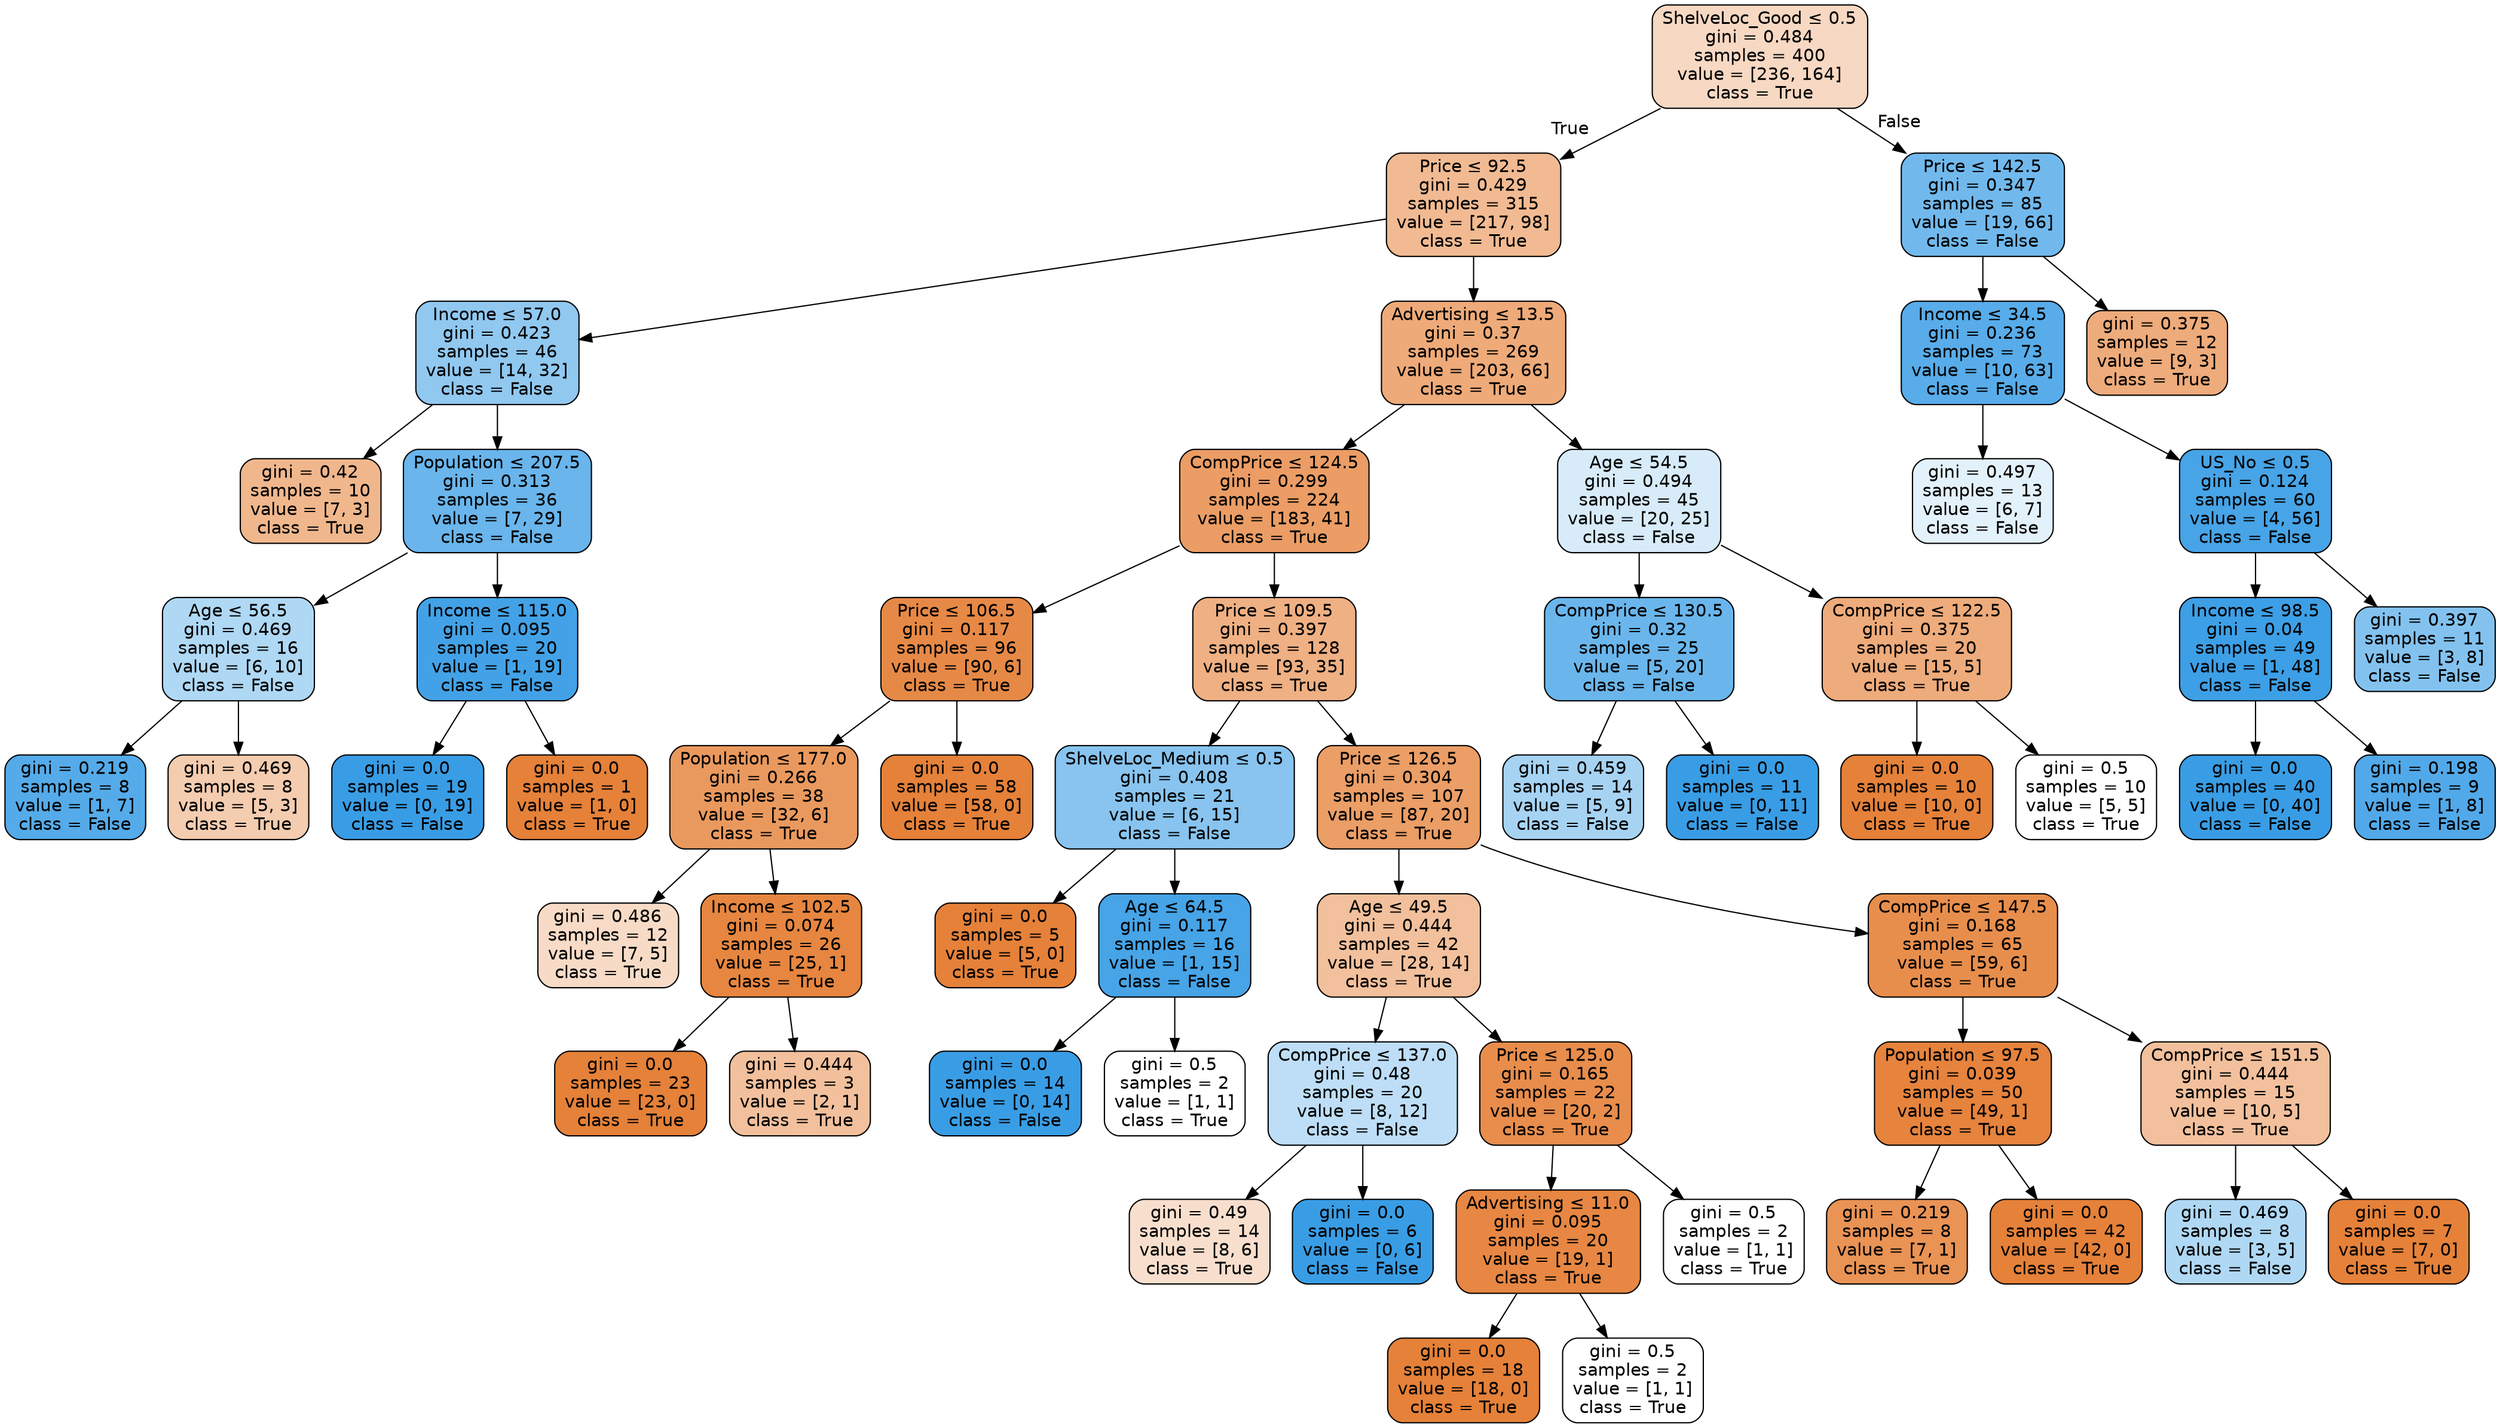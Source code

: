 digraph Tree {
node [shape=box, style="filled, rounded", color="black", fontname=helvetica] ;
edge [fontname=helvetica] ;
0 [label=<ShelveLoc_Good &le; 0.5<br/>gini = 0.484<br/>samples = 400<br/>value = [236, 164]<br/>class = True>, fillcolor="#e581394e"] ;
1 [label=<Price &le; 92.5<br/>gini = 0.429<br/>samples = 315<br/>value = [217, 98]<br/>class = True>, fillcolor="#e581398c"] ;
0 -> 1 [labeldistance=2.5, labelangle=45, headlabel="True"] ;
2 [label=<Income &le; 57.0<br/>gini = 0.423<br/>samples = 46<br/>value = [14, 32]<br/>class = False>, fillcolor="#399de58f"] ;
1 -> 2 ;
3 [label=<gini = 0.42<br/>samples = 10<br/>value = [7, 3]<br/>class = True>, fillcolor="#e5813992"] ;
2 -> 3 ;
4 [label=<Population &le; 207.5<br/>gini = 0.313<br/>samples = 36<br/>value = [7, 29]<br/>class = False>, fillcolor="#399de5c1"] ;
2 -> 4 ;
5 [label=<Age &le; 56.5<br/>gini = 0.469<br/>samples = 16<br/>value = [6, 10]<br/>class = False>, fillcolor="#399de566"] ;
4 -> 5 ;
6 [label=<gini = 0.219<br/>samples = 8<br/>value = [1, 7]<br/>class = False>, fillcolor="#399de5db"] ;
5 -> 6 ;
7 [label=<gini = 0.469<br/>samples = 8<br/>value = [5, 3]<br/>class = True>, fillcolor="#e5813966"] ;
5 -> 7 ;
8 [label=<Income &le; 115.0<br/>gini = 0.095<br/>samples = 20<br/>value = [1, 19]<br/>class = False>, fillcolor="#399de5f2"] ;
4 -> 8 ;
9 [label=<gini = 0.0<br/>samples = 19<br/>value = [0, 19]<br/>class = False>, fillcolor="#399de5ff"] ;
8 -> 9 ;
10 [label=<gini = 0.0<br/>samples = 1<br/>value = [1, 0]<br/>class = True>, fillcolor="#e58139ff"] ;
8 -> 10 ;
11 [label=<Advertising &le; 13.5<br/>gini = 0.37<br/>samples = 269<br/>value = [203, 66]<br/>class = True>, fillcolor="#e58139ac"] ;
1 -> 11 ;
12 [label=<CompPrice &le; 124.5<br/>gini = 0.299<br/>samples = 224<br/>value = [183, 41]<br/>class = True>, fillcolor="#e58139c6"] ;
11 -> 12 ;
13 [label=<Price &le; 106.5<br/>gini = 0.117<br/>samples = 96<br/>value = [90, 6]<br/>class = True>, fillcolor="#e58139ee"] ;
12 -> 13 ;
14 [label=<Population &le; 177.0<br/>gini = 0.266<br/>samples = 38<br/>value = [32, 6]<br/>class = True>, fillcolor="#e58139cf"] ;
13 -> 14 ;
15 [label=<gini = 0.486<br/>samples = 12<br/>value = [7, 5]<br/>class = True>, fillcolor="#e5813949"] ;
14 -> 15 ;
16 [label=<Income &le; 102.5<br/>gini = 0.074<br/>samples = 26<br/>value = [25, 1]<br/>class = True>, fillcolor="#e58139f5"] ;
14 -> 16 ;
17 [label=<gini = 0.0<br/>samples = 23<br/>value = [23, 0]<br/>class = True>, fillcolor="#e58139ff"] ;
16 -> 17 ;
18 [label=<gini = 0.444<br/>samples = 3<br/>value = [2, 1]<br/>class = True>, fillcolor="#e581397f"] ;
16 -> 18 ;
19 [label=<gini = 0.0<br/>samples = 58<br/>value = [58, 0]<br/>class = True>, fillcolor="#e58139ff"] ;
13 -> 19 ;
20 [label=<Price &le; 109.5<br/>gini = 0.397<br/>samples = 128<br/>value = [93, 35]<br/>class = True>, fillcolor="#e581399f"] ;
12 -> 20 ;
21 [label=<ShelveLoc_Medium &le; 0.5<br/>gini = 0.408<br/>samples = 21<br/>value = [6, 15]<br/>class = False>, fillcolor="#399de599"] ;
20 -> 21 ;
22 [label=<gini = 0.0<br/>samples = 5<br/>value = [5, 0]<br/>class = True>, fillcolor="#e58139ff"] ;
21 -> 22 ;
23 [label=<Age &le; 64.5<br/>gini = 0.117<br/>samples = 16<br/>value = [1, 15]<br/>class = False>, fillcolor="#399de5ee"] ;
21 -> 23 ;
24 [label=<gini = 0.0<br/>samples = 14<br/>value = [0, 14]<br/>class = False>, fillcolor="#399de5ff"] ;
23 -> 24 ;
25 [label=<gini = 0.5<br/>samples = 2<br/>value = [1, 1]<br/>class = True>, fillcolor="#e5813900"] ;
23 -> 25 ;
26 [label=<Price &le; 126.5<br/>gini = 0.304<br/>samples = 107<br/>value = [87, 20]<br/>class = True>, fillcolor="#e58139c4"] ;
20 -> 26 ;
27 [label=<Age &le; 49.5<br/>gini = 0.444<br/>samples = 42<br/>value = [28, 14]<br/>class = True>, fillcolor="#e581397f"] ;
26 -> 27 ;
28 [label=<CompPrice &le; 137.0<br/>gini = 0.48<br/>samples = 20<br/>value = [8, 12]<br/>class = False>, fillcolor="#399de555"] ;
27 -> 28 ;
29 [label=<gini = 0.49<br/>samples = 14<br/>value = [8, 6]<br/>class = True>, fillcolor="#e5813940"] ;
28 -> 29 ;
30 [label=<gini = 0.0<br/>samples = 6<br/>value = [0, 6]<br/>class = False>, fillcolor="#399de5ff"] ;
28 -> 30 ;
31 [label=<Price &le; 125.0<br/>gini = 0.165<br/>samples = 22<br/>value = [20, 2]<br/>class = True>, fillcolor="#e58139e6"] ;
27 -> 31 ;
32 [label=<Advertising &le; 11.0<br/>gini = 0.095<br/>samples = 20<br/>value = [19, 1]<br/>class = True>, fillcolor="#e58139f2"] ;
31 -> 32 ;
33 [label=<gini = 0.0<br/>samples = 18<br/>value = [18, 0]<br/>class = True>, fillcolor="#e58139ff"] ;
32 -> 33 ;
34 [label=<gini = 0.5<br/>samples = 2<br/>value = [1, 1]<br/>class = True>, fillcolor="#e5813900"] ;
32 -> 34 ;
35 [label=<gini = 0.5<br/>samples = 2<br/>value = [1, 1]<br/>class = True>, fillcolor="#e5813900"] ;
31 -> 35 ;
36 [label=<CompPrice &le; 147.5<br/>gini = 0.168<br/>samples = 65<br/>value = [59, 6]<br/>class = True>, fillcolor="#e58139e5"] ;
26 -> 36 ;
37 [label=<Population &le; 97.5<br/>gini = 0.039<br/>samples = 50<br/>value = [49, 1]<br/>class = True>, fillcolor="#e58139fa"] ;
36 -> 37 ;
38 [label=<gini = 0.219<br/>samples = 8<br/>value = [7, 1]<br/>class = True>, fillcolor="#e58139db"] ;
37 -> 38 ;
39 [label=<gini = 0.0<br/>samples = 42<br/>value = [42, 0]<br/>class = True>, fillcolor="#e58139ff"] ;
37 -> 39 ;
40 [label=<CompPrice &le; 151.5<br/>gini = 0.444<br/>samples = 15<br/>value = [10, 5]<br/>class = True>, fillcolor="#e581397f"] ;
36 -> 40 ;
41 [label=<gini = 0.469<br/>samples = 8<br/>value = [3, 5]<br/>class = False>, fillcolor="#399de566"] ;
40 -> 41 ;
42 [label=<gini = 0.0<br/>samples = 7<br/>value = [7, 0]<br/>class = True>, fillcolor="#e58139ff"] ;
40 -> 42 ;
43 [label=<Age &le; 54.5<br/>gini = 0.494<br/>samples = 45<br/>value = [20, 25]<br/>class = False>, fillcolor="#399de533"] ;
11 -> 43 ;
44 [label=<CompPrice &le; 130.5<br/>gini = 0.32<br/>samples = 25<br/>value = [5, 20]<br/>class = False>, fillcolor="#399de5bf"] ;
43 -> 44 ;
45 [label=<gini = 0.459<br/>samples = 14<br/>value = [5, 9]<br/>class = False>, fillcolor="#399de571"] ;
44 -> 45 ;
46 [label=<gini = 0.0<br/>samples = 11<br/>value = [0, 11]<br/>class = False>, fillcolor="#399de5ff"] ;
44 -> 46 ;
47 [label=<CompPrice &le; 122.5<br/>gini = 0.375<br/>samples = 20<br/>value = [15, 5]<br/>class = True>, fillcolor="#e58139aa"] ;
43 -> 47 ;
48 [label=<gini = 0.0<br/>samples = 10<br/>value = [10, 0]<br/>class = True>, fillcolor="#e58139ff"] ;
47 -> 48 ;
49 [label=<gini = 0.5<br/>samples = 10<br/>value = [5, 5]<br/>class = True>, fillcolor="#e5813900"] ;
47 -> 49 ;
50 [label=<Price &le; 142.5<br/>gini = 0.347<br/>samples = 85<br/>value = [19, 66]<br/>class = False>, fillcolor="#399de5b6"] ;
0 -> 50 [labeldistance=2.5, labelangle=-45, headlabel="False"] ;
51 [label=<Income &le; 34.5<br/>gini = 0.236<br/>samples = 73<br/>value = [10, 63]<br/>class = False>, fillcolor="#399de5d7"] ;
50 -> 51 ;
52 [label=<gini = 0.497<br/>samples = 13<br/>value = [6, 7]<br/>class = False>, fillcolor="#399de524"] ;
51 -> 52 ;
53 [label=<US_No &le; 0.5<br/>gini = 0.124<br/>samples = 60<br/>value = [4, 56]<br/>class = False>, fillcolor="#399de5ed"] ;
51 -> 53 ;
54 [label=<Income &le; 98.5<br/>gini = 0.04<br/>samples = 49<br/>value = [1, 48]<br/>class = False>, fillcolor="#399de5fa"] ;
53 -> 54 ;
55 [label=<gini = 0.0<br/>samples = 40<br/>value = [0, 40]<br/>class = False>, fillcolor="#399de5ff"] ;
54 -> 55 ;
56 [label=<gini = 0.198<br/>samples = 9<br/>value = [1, 8]<br/>class = False>, fillcolor="#399de5df"] ;
54 -> 56 ;
57 [label=<gini = 0.397<br/>samples = 11<br/>value = [3, 8]<br/>class = False>, fillcolor="#399de59f"] ;
53 -> 57 ;
58 [label=<gini = 0.375<br/>samples = 12<br/>value = [9, 3]<br/>class = True>, fillcolor="#e58139aa"] ;
50 -> 58 ;
}